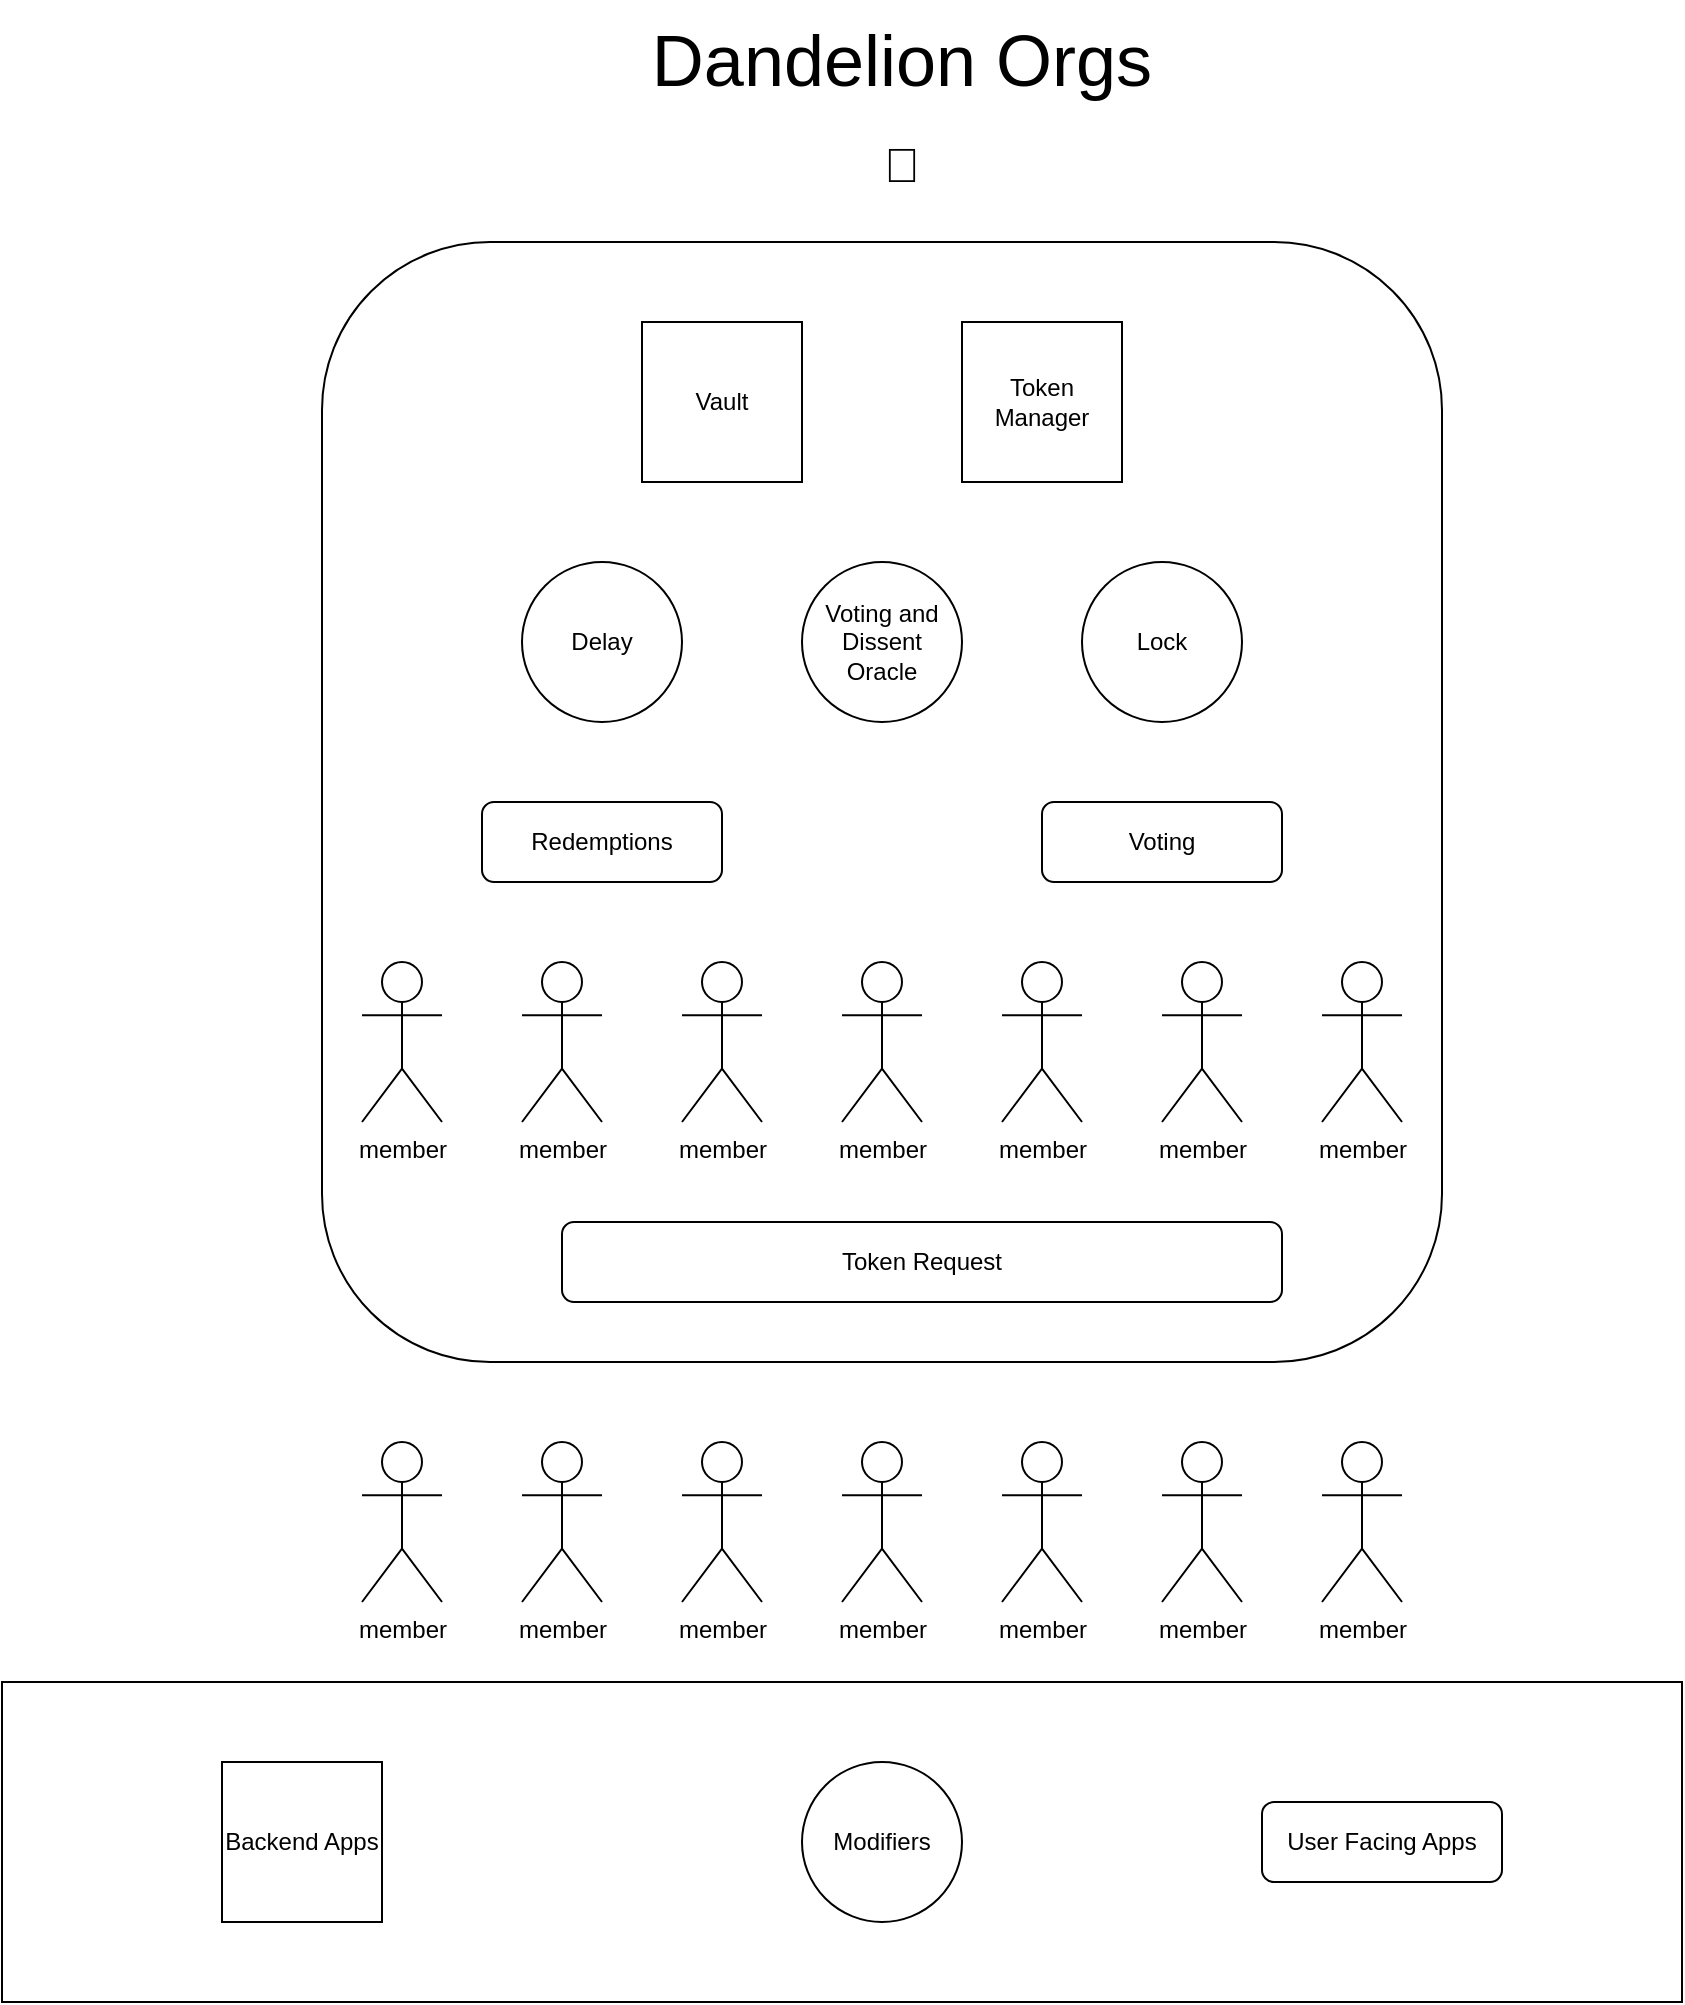 <mxfile version="11.1.4" type="device"><diagram id="OqeneJkx0HbvGT8bXbcJ" name="Page-1"><mxGraphModel dx="1422" dy="845" grid="1" gridSize="10" guides="1" tooltips="1" connect="1" arrows="1" fold="1" page="1" pageScale="1" pageWidth="850" pageHeight="1100" background="none" math="0" shadow="0"><root><object label="" id="0"><mxCell/></object><mxCell id="1" parent="0"/><mxCell id="uWY9BRa39p2H5WmkmlXp-42" value="" style="rounded=1;whiteSpace=wrap;html=1;" parent="1" vertex="1"><mxGeometry x="160" y="240" width="560" height="560" as="geometry"/></mxCell><mxCell id="uWY9BRa39p2H5WmkmlXp-28" value="" style="rounded=0;whiteSpace=wrap;html=1;" parent="1" vertex="1"><mxGeometry y="960" width="840" height="160" as="geometry"/></mxCell><mxCell id="uWY9BRa39p2H5WmkmlXp-2" value="&lt;font style=&quot;font-size: 36px&quot;&gt;Dandelion Orgs&lt;/font&gt; &lt;br&gt;&lt;h1 class=&quot;part&quot; id=&quot;🌼-Dandelion--👹-Moloch--🦅-Aragon&quot;&gt;🌼 &lt;/h1&gt;" style="text;html=1;strokeColor=none;fillColor=none;align=center;verticalAlign=middle;whiteSpace=wrap;rounded=0;direction=west;" parent="1" vertex="1"><mxGeometry x="170" y="120" width="560" height="120" as="geometry"/></mxCell><mxCell id="uWY9BRa39p2H5WmkmlXp-3" value="&lt;div&gt;Vault&lt;/div&gt;" style="whiteSpace=wrap;html=1;aspect=fixed;" parent="1" vertex="1"><mxGeometry x="320" y="280" width="80" height="80" as="geometry"/></mxCell><mxCell id="uWY9BRa39p2H5WmkmlXp-4" value="Redemptions" style="rounded=1;whiteSpace=wrap;html=1;" parent="1" vertex="1"><mxGeometry x="240" y="520" width="120" height="40" as="geometry"/></mxCell><mxCell id="uWY9BRa39p2H5WmkmlXp-6" value="&lt;div&gt;Token Manager&lt;/div&gt;" style="whiteSpace=wrap;html=1;aspect=fixed;" parent="1" vertex="1"><mxGeometry x="480" y="280" width="80" height="80" as="geometry"/></mxCell><mxCell id="uWY9BRa39p2H5WmkmlXp-7" value="&lt;div&gt;Token Request&lt;/div&gt;" style="rounded=1;whiteSpace=wrap;html=1;" parent="1" vertex="1"><mxGeometry x="280" y="730" width="360" height="40" as="geometry"/></mxCell><mxCell id="uWY9BRa39p2H5WmkmlXp-10" value="&lt;div&gt;Voting&lt;/div&gt;" style="rounded=1;whiteSpace=wrap;html=1;" parent="1" vertex="1"><mxGeometry x="520" y="520" width="120" height="40" as="geometry"/></mxCell><mxCell id="uWY9BRa39p2H5WmkmlXp-11" value="&lt;div&gt;Lock&lt;/div&gt;" style="ellipse;whiteSpace=wrap;html=1;aspect=fixed;" parent="1" vertex="1"><mxGeometry x="540" y="400" width="80" height="80" as="geometry"/></mxCell><mxCell id="uWY9BRa39p2H5WmkmlXp-12" value="Delay" style="ellipse;whiteSpace=wrap;html=1;aspect=fixed;" parent="1" vertex="1"><mxGeometry x="260" y="400" width="80" height="80" as="geometry"/></mxCell><mxCell id="uWY9BRa39p2H5WmkmlXp-13" value="member" style="shape=umlActor;verticalLabelPosition=bottom;labelBackgroundColor=#ffffff;verticalAlign=top;html=1;outlineConnect=0;" parent="1" vertex="1"><mxGeometry x="180" y="600" width="40" height="80" as="geometry"/></mxCell><mxCell id="uWY9BRa39p2H5WmkmlXp-15" value="member" style="shape=umlActor;verticalLabelPosition=bottom;labelBackgroundColor=#ffffff;verticalAlign=top;html=1;outlineConnect=0;" parent="1" vertex="1"><mxGeometry x="420" y="600" width="40" height="80" as="geometry"/></mxCell><mxCell id="uWY9BRa39p2H5WmkmlXp-16" value="member" style="shape=umlActor;verticalLabelPosition=bottom;labelBackgroundColor=#ffffff;verticalAlign=top;html=1;outlineConnect=0;" parent="1" vertex="1"><mxGeometry x="340" y="600" width="40" height="80" as="geometry"/></mxCell><mxCell id="uWY9BRa39p2H5WmkmlXp-17" value="member" style="shape=umlActor;verticalLabelPosition=bottom;labelBackgroundColor=#ffffff;verticalAlign=top;html=1;outlineConnect=0;" parent="1" vertex="1"><mxGeometry x="500" y="600" width="40" height="80" as="geometry"/></mxCell><mxCell id="uWY9BRa39p2H5WmkmlXp-19" value="&lt;div&gt;member&lt;/div&gt;" style="shape=umlActor;verticalLabelPosition=bottom;labelBackgroundColor=#ffffff;verticalAlign=top;html=1;outlineConnect=0;" parent="1" vertex="1"><mxGeometry x="580" y="600" width="40" height="80" as="geometry"/></mxCell><mxCell id="uWY9BRa39p2H5WmkmlXp-20" value="member" style="shape=umlActor;verticalLabelPosition=bottom;labelBackgroundColor=#ffffff;verticalAlign=top;html=1;outlineConnect=0;" parent="1" vertex="1"><mxGeometry x="660" y="600" width="40" height="80" as="geometry"/></mxCell><mxCell id="uWY9BRa39p2H5WmkmlXp-25" value="&lt;div&gt;User Facing Apps&lt;/div&gt;" style="rounded=1;whiteSpace=wrap;html=1;" parent="1" vertex="1"><mxGeometry x="630" y="1020" width="120" height="40" as="geometry"/></mxCell><mxCell id="uWY9BRa39p2H5WmkmlXp-26" value="Modifiers" style="ellipse;whiteSpace=wrap;html=1;aspect=fixed;" parent="1" vertex="1"><mxGeometry x="400" y="1000" width="80" height="80" as="geometry"/></mxCell><mxCell id="uWY9BRa39p2H5WmkmlXp-29" value="Backend Apps" style="whiteSpace=wrap;html=1;aspect=fixed;" parent="1" vertex="1"><mxGeometry x="110" y="1000" width="80" height="80" as="geometry"/></mxCell><mxCell id="uWY9BRa39p2H5WmkmlXp-43" value="member" style="shape=umlActor;verticalLabelPosition=bottom;labelBackgroundColor=#ffffff;verticalAlign=top;html=1;outlineConnect=0;" parent="1" vertex="1"><mxGeometry x="260" y="600" width="40" height="80" as="geometry"/></mxCell><mxCell id="fthWG79IkJI-ZQj-UlFA-1" value="Voting and Dissent Oracle" style="ellipse;whiteSpace=wrap;html=1;aspect=fixed;" vertex="1" parent="1"><mxGeometry x="400" y="400" width="80" height="80" as="geometry"/></mxCell><mxCell id="fthWG79IkJI-ZQj-UlFA-2" value="member" style="shape=umlActor;verticalLabelPosition=bottom;labelBackgroundColor=#ffffff;verticalAlign=top;html=1;outlineConnect=0;" vertex="1" parent="1"><mxGeometry x="660" y="840" width="40" height="80" as="geometry"/></mxCell><mxCell id="fthWG79IkJI-ZQj-UlFA-3" value="&lt;div&gt;member&lt;/div&gt;" style="shape=umlActor;verticalLabelPosition=bottom;labelBackgroundColor=#ffffff;verticalAlign=top;html=1;outlineConnect=0;" vertex="1" parent="1"><mxGeometry x="580" y="840" width="40" height="80" as="geometry"/></mxCell><mxCell id="fthWG79IkJI-ZQj-UlFA-4" value="member" style="shape=umlActor;verticalLabelPosition=bottom;labelBackgroundColor=#ffffff;verticalAlign=top;html=1;outlineConnect=0;" vertex="1" parent="1"><mxGeometry x="500" y="840" width="40" height="80" as="geometry"/></mxCell><mxCell id="fthWG79IkJI-ZQj-UlFA-5" value="member" style="shape=umlActor;verticalLabelPosition=bottom;labelBackgroundColor=#ffffff;verticalAlign=top;html=1;outlineConnect=0;" vertex="1" parent="1"><mxGeometry x="420" y="840" width="40" height="80" as="geometry"/></mxCell><mxCell id="fthWG79IkJI-ZQj-UlFA-6" value="member" style="shape=umlActor;verticalLabelPosition=bottom;labelBackgroundColor=#ffffff;verticalAlign=top;html=1;outlineConnect=0;" vertex="1" parent="1"><mxGeometry x="340" y="840" width="40" height="80" as="geometry"/></mxCell><mxCell id="fthWG79IkJI-ZQj-UlFA-7" value="member" style="shape=umlActor;verticalLabelPosition=bottom;labelBackgroundColor=#ffffff;verticalAlign=top;html=1;outlineConnect=0;" vertex="1" parent="1"><mxGeometry x="260" y="840" width="40" height="80" as="geometry"/></mxCell><mxCell id="fthWG79IkJI-ZQj-UlFA-8" value="member" style="shape=umlActor;verticalLabelPosition=bottom;labelBackgroundColor=#ffffff;verticalAlign=top;html=1;outlineConnect=0;" vertex="1" parent="1"><mxGeometry x="180" y="840" width="40" height="80" as="geometry"/></mxCell></root></mxGraphModel></diagram></mxfile>